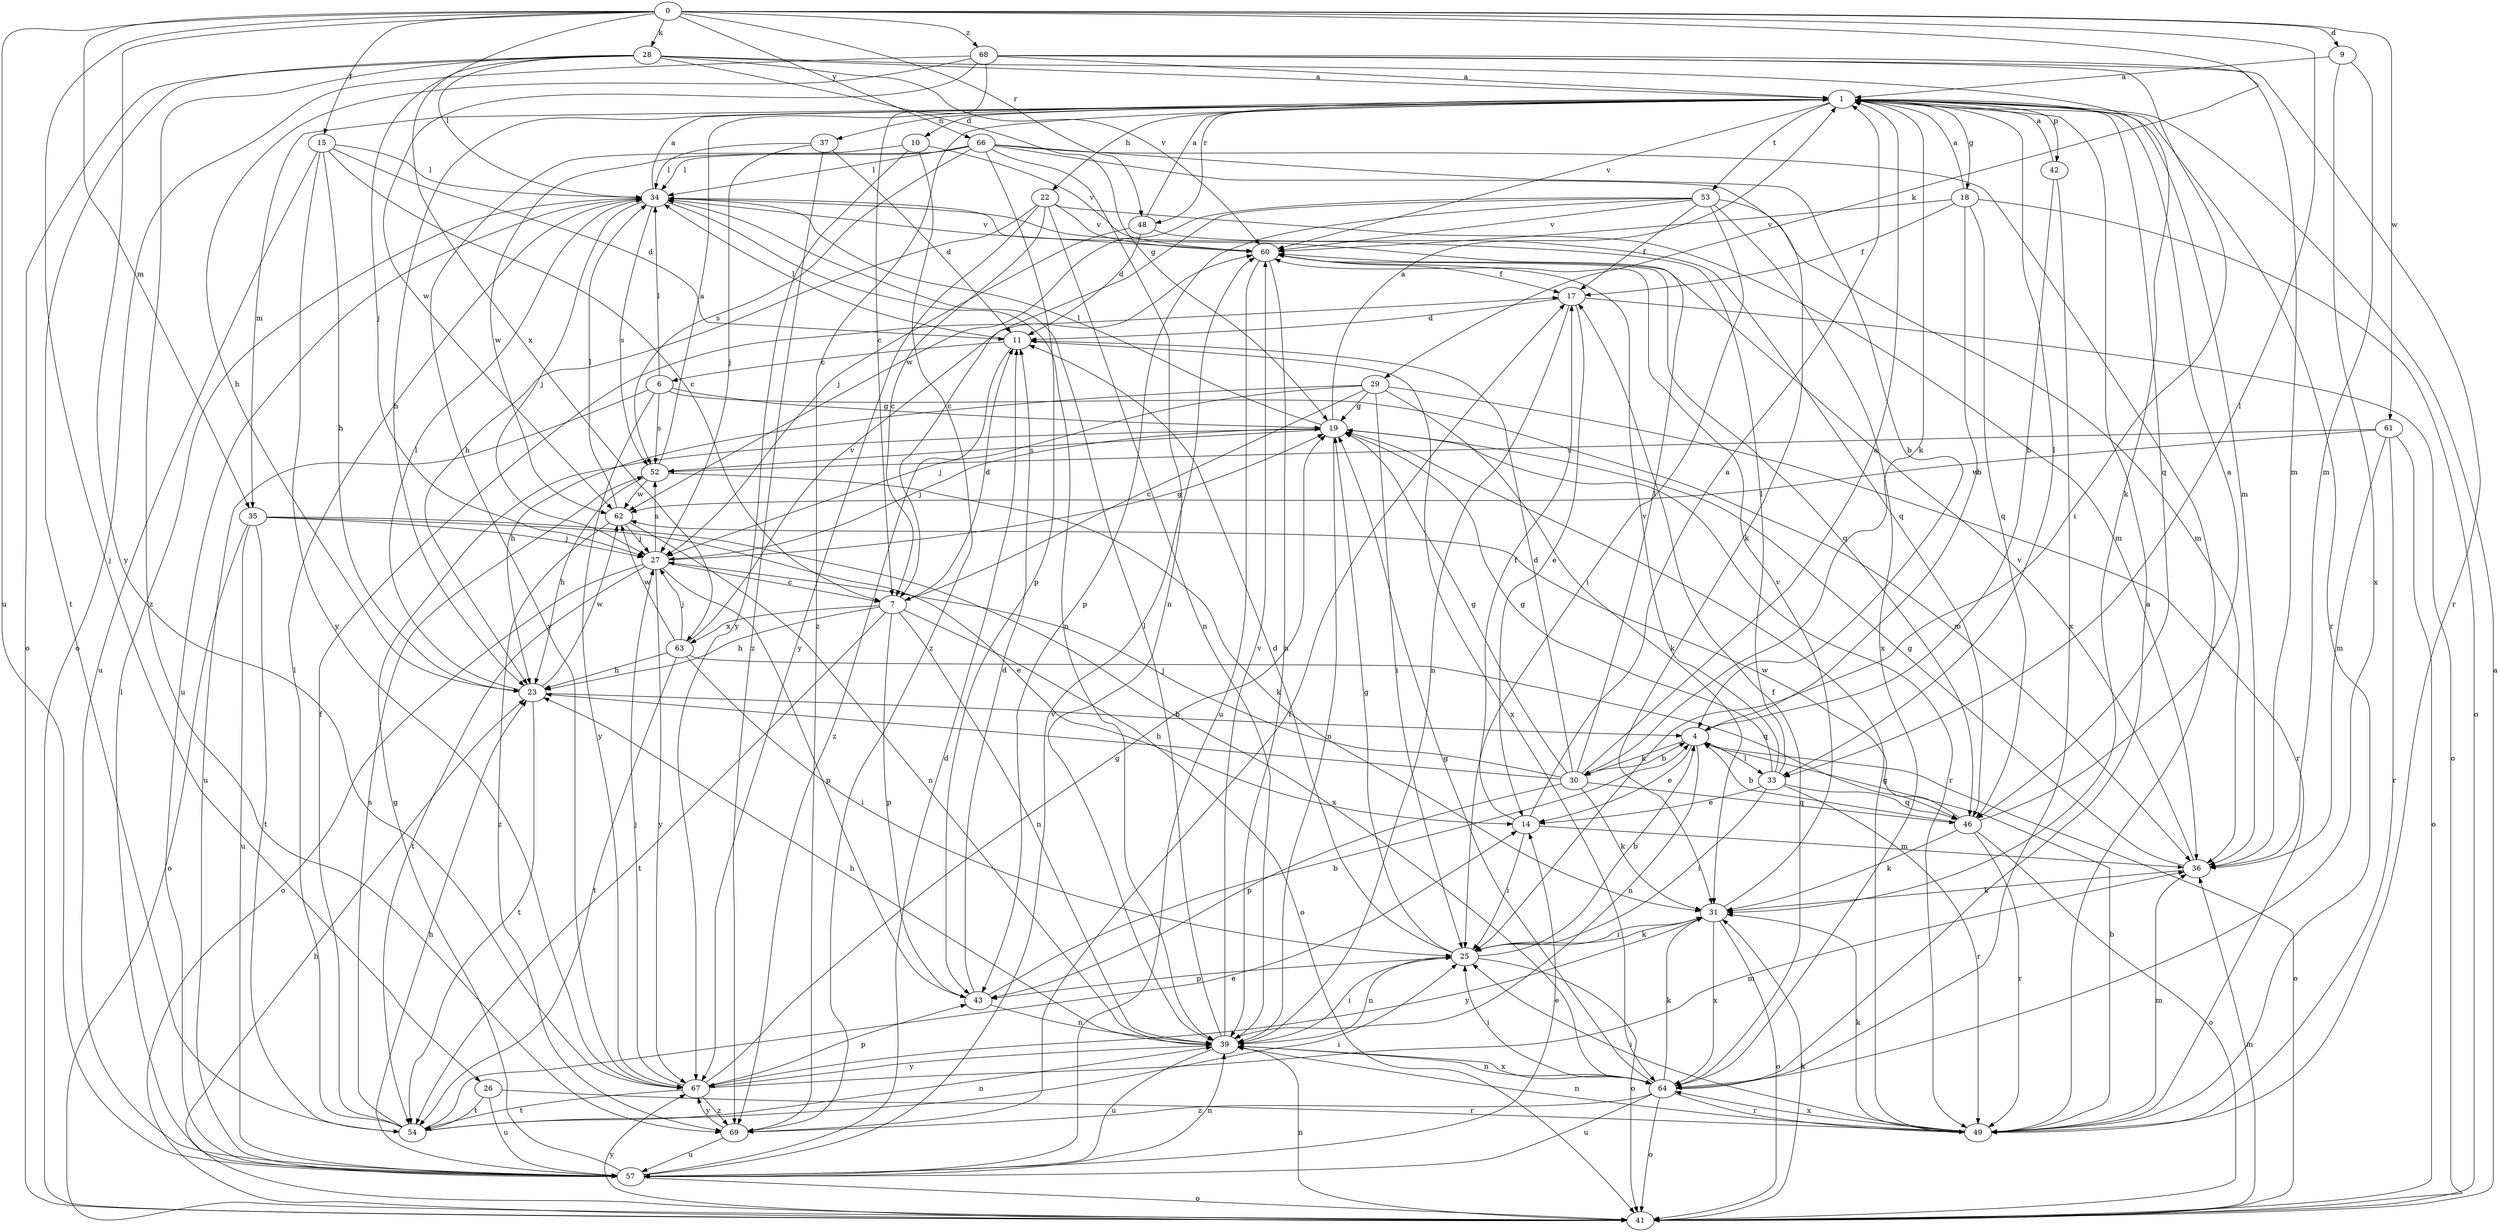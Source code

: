 strict digraph  {
0;
1;
4;
6;
7;
9;
10;
11;
14;
15;
17;
18;
19;
22;
23;
25;
26;
27;
28;
29;
30;
31;
33;
34;
35;
36;
37;
39;
41;
42;
43;
46;
48;
49;
52;
53;
54;
57;
60;
61;
62;
63;
64;
66;
67;
68;
69;
0 -> 9  [label=d];
0 -> 15  [label=f];
0 -> 26  [label=j];
0 -> 28  [label=k];
0 -> 29  [label=k];
0 -> 33  [label=l];
0 -> 35  [label=m];
0 -> 48  [label=r];
0 -> 57  [label=u];
0 -> 61  [label=w];
0 -> 63  [label=x];
0 -> 66  [label=y];
0 -> 67  [label=y];
0 -> 68  [label=z];
1 -> 10  [label=d];
1 -> 18  [label=g];
1 -> 22  [label=h];
1 -> 23  [label=h];
1 -> 30  [label=k];
1 -> 33  [label=l];
1 -> 35  [label=m];
1 -> 36  [label=m];
1 -> 37  [label=n];
1 -> 42  [label=p];
1 -> 46  [label=q];
1 -> 48  [label=r];
1 -> 49  [label=r];
1 -> 53  [label=t];
1 -> 60  [label=v];
1 -> 69  [label=z];
4 -> 14  [label=e];
4 -> 30  [label=k];
4 -> 33  [label=l];
4 -> 39  [label=n];
4 -> 41  [label=o];
6 -> 19  [label=g];
6 -> 34  [label=l];
6 -> 36  [label=m];
6 -> 52  [label=s];
6 -> 57  [label=u];
6 -> 67  [label=y];
7 -> 11  [label=d];
7 -> 23  [label=h];
7 -> 39  [label=n];
7 -> 41  [label=o];
7 -> 43  [label=p];
7 -> 54  [label=t];
7 -> 63  [label=x];
9 -> 1  [label=a];
9 -> 36  [label=m];
9 -> 64  [label=x];
10 -> 34  [label=l];
10 -> 60  [label=v];
10 -> 67  [label=y];
10 -> 69  [label=z];
11 -> 6  [label=c];
11 -> 34  [label=l];
11 -> 64  [label=x];
11 -> 69  [label=z];
14 -> 1  [label=a];
14 -> 17  [label=f];
14 -> 25  [label=i];
14 -> 36  [label=m];
15 -> 7  [label=c];
15 -> 11  [label=d];
15 -> 23  [label=h];
15 -> 34  [label=l];
15 -> 57  [label=u];
15 -> 67  [label=y];
17 -> 11  [label=d];
17 -> 14  [label=e];
17 -> 39  [label=n];
17 -> 41  [label=o];
18 -> 1  [label=a];
18 -> 4  [label=b];
18 -> 17  [label=f];
18 -> 41  [label=o];
18 -> 46  [label=q];
18 -> 60  [label=v];
19 -> 1  [label=a];
19 -> 27  [label=j];
19 -> 34  [label=l];
19 -> 39  [label=n];
19 -> 49  [label=r];
19 -> 52  [label=s];
22 -> 7  [label=c];
22 -> 23  [label=h];
22 -> 36  [label=m];
22 -> 39  [label=n];
22 -> 60  [label=v];
22 -> 67  [label=y];
23 -> 4  [label=b];
23 -> 34  [label=l];
23 -> 54  [label=t];
23 -> 62  [label=w];
25 -> 4  [label=b];
25 -> 11  [label=d];
25 -> 19  [label=g];
25 -> 31  [label=k];
25 -> 39  [label=n];
25 -> 41  [label=o];
25 -> 43  [label=p];
26 -> 49  [label=r];
26 -> 54  [label=t];
26 -> 57  [label=u];
27 -> 7  [label=c];
27 -> 19  [label=g];
27 -> 41  [label=o];
27 -> 43  [label=p];
27 -> 52  [label=s];
27 -> 54  [label=t];
27 -> 67  [label=y];
28 -> 1  [label=a];
28 -> 19  [label=g];
28 -> 27  [label=j];
28 -> 31  [label=k];
28 -> 34  [label=l];
28 -> 41  [label=o];
28 -> 54  [label=t];
28 -> 60  [label=v];
28 -> 69  [label=z];
29 -> 7  [label=c];
29 -> 19  [label=g];
29 -> 23  [label=h];
29 -> 25  [label=i];
29 -> 27  [label=j];
29 -> 31  [label=k];
29 -> 49  [label=r];
30 -> 1  [label=a];
30 -> 4  [label=b];
30 -> 11  [label=d];
30 -> 19  [label=g];
30 -> 23  [label=h];
30 -> 27  [label=j];
30 -> 31  [label=k];
30 -> 34  [label=l];
30 -> 43  [label=p];
30 -> 46  [label=q];
31 -> 25  [label=i];
31 -> 41  [label=o];
31 -> 60  [label=v];
31 -> 64  [label=x];
31 -> 67  [label=y];
33 -> 14  [label=e];
33 -> 19  [label=g];
33 -> 25  [label=i];
33 -> 34  [label=l];
33 -> 46  [label=q];
33 -> 49  [label=r];
33 -> 60  [label=v];
34 -> 1  [label=a];
34 -> 27  [label=j];
34 -> 39  [label=n];
34 -> 52  [label=s];
34 -> 57  [label=u];
34 -> 60  [label=v];
35 -> 14  [label=e];
35 -> 27  [label=j];
35 -> 41  [label=o];
35 -> 54  [label=t];
35 -> 57  [label=u];
35 -> 64  [label=x];
36 -> 19  [label=g];
36 -> 31  [label=k];
36 -> 60  [label=v];
37 -> 11  [label=d];
37 -> 27  [label=j];
37 -> 34  [label=l];
37 -> 69  [label=z];
39 -> 23  [label=h];
39 -> 25  [label=i];
39 -> 34  [label=l];
39 -> 57  [label=u];
39 -> 60  [label=v];
39 -> 64  [label=x];
39 -> 67  [label=y];
41 -> 1  [label=a];
41 -> 23  [label=h];
41 -> 31  [label=k];
41 -> 36  [label=m];
41 -> 39  [label=n];
41 -> 67  [label=y];
42 -> 1  [label=a];
42 -> 4  [label=b];
42 -> 64  [label=x];
43 -> 4  [label=b];
43 -> 11  [label=d];
43 -> 39  [label=n];
46 -> 1  [label=a];
46 -> 4  [label=b];
46 -> 31  [label=k];
46 -> 41  [label=o];
46 -> 49  [label=r];
46 -> 62  [label=w];
48 -> 1  [label=a];
48 -> 11  [label=d];
48 -> 27  [label=j];
48 -> 46  [label=q];
49 -> 4  [label=b];
49 -> 19  [label=g];
49 -> 25  [label=i];
49 -> 31  [label=k];
49 -> 36  [label=m];
49 -> 39  [label=n];
49 -> 64  [label=x];
52 -> 1  [label=a];
52 -> 23  [label=h];
52 -> 31  [label=k];
52 -> 62  [label=w];
53 -> 7  [label=c];
53 -> 17  [label=f];
53 -> 25  [label=i];
53 -> 36  [label=m];
53 -> 43  [label=p];
53 -> 60  [label=v];
53 -> 62  [label=w];
53 -> 64  [label=x];
54 -> 14  [label=e];
54 -> 17  [label=f];
54 -> 25  [label=i];
54 -> 34  [label=l];
54 -> 39  [label=n];
54 -> 52  [label=s];
57 -> 11  [label=d];
57 -> 14  [label=e];
57 -> 19  [label=g];
57 -> 23  [label=h];
57 -> 34  [label=l];
57 -> 39  [label=n];
57 -> 41  [label=o];
57 -> 60  [label=v];
60 -> 17  [label=f];
60 -> 39  [label=n];
60 -> 46  [label=q];
60 -> 57  [label=u];
61 -> 36  [label=m];
61 -> 41  [label=o];
61 -> 49  [label=r];
61 -> 52  [label=s];
61 -> 62  [label=w];
62 -> 27  [label=j];
62 -> 34  [label=l];
62 -> 39  [label=n];
62 -> 69  [label=z];
63 -> 23  [label=h];
63 -> 25  [label=i];
63 -> 27  [label=j];
63 -> 46  [label=q];
63 -> 54  [label=t];
63 -> 60  [label=v];
63 -> 62  [label=w];
64 -> 1  [label=a];
64 -> 17  [label=f];
64 -> 19  [label=g];
64 -> 25  [label=i];
64 -> 31  [label=k];
64 -> 39  [label=n];
64 -> 41  [label=o];
64 -> 49  [label=r];
64 -> 57  [label=u];
64 -> 69  [label=z];
66 -> 4  [label=b];
66 -> 31  [label=k];
66 -> 34  [label=l];
66 -> 39  [label=n];
66 -> 43  [label=p];
66 -> 49  [label=r];
66 -> 52  [label=s];
66 -> 62  [label=w];
66 -> 67  [label=y];
67 -> 19  [label=g];
67 -> 27  [label=j];
67 -> 36  [label=m];
67 -> 43  [label=p];
67 -> 54  [label=t];
67 -> 69  [label=z];
68 -> 1  [label=a];
68 -> 7  [label=c];
68 -> 23  [label=h];
68 -> 25  [label=i];
68 -> 36  [label=m];
68 -> 41  [label=o];
68 -> 49  [label=r];
68 -> 62  [label=w];
69 -> 17  [label=f];
69 -> 57  [label=u];
69 -> 67  [label=y];
}
